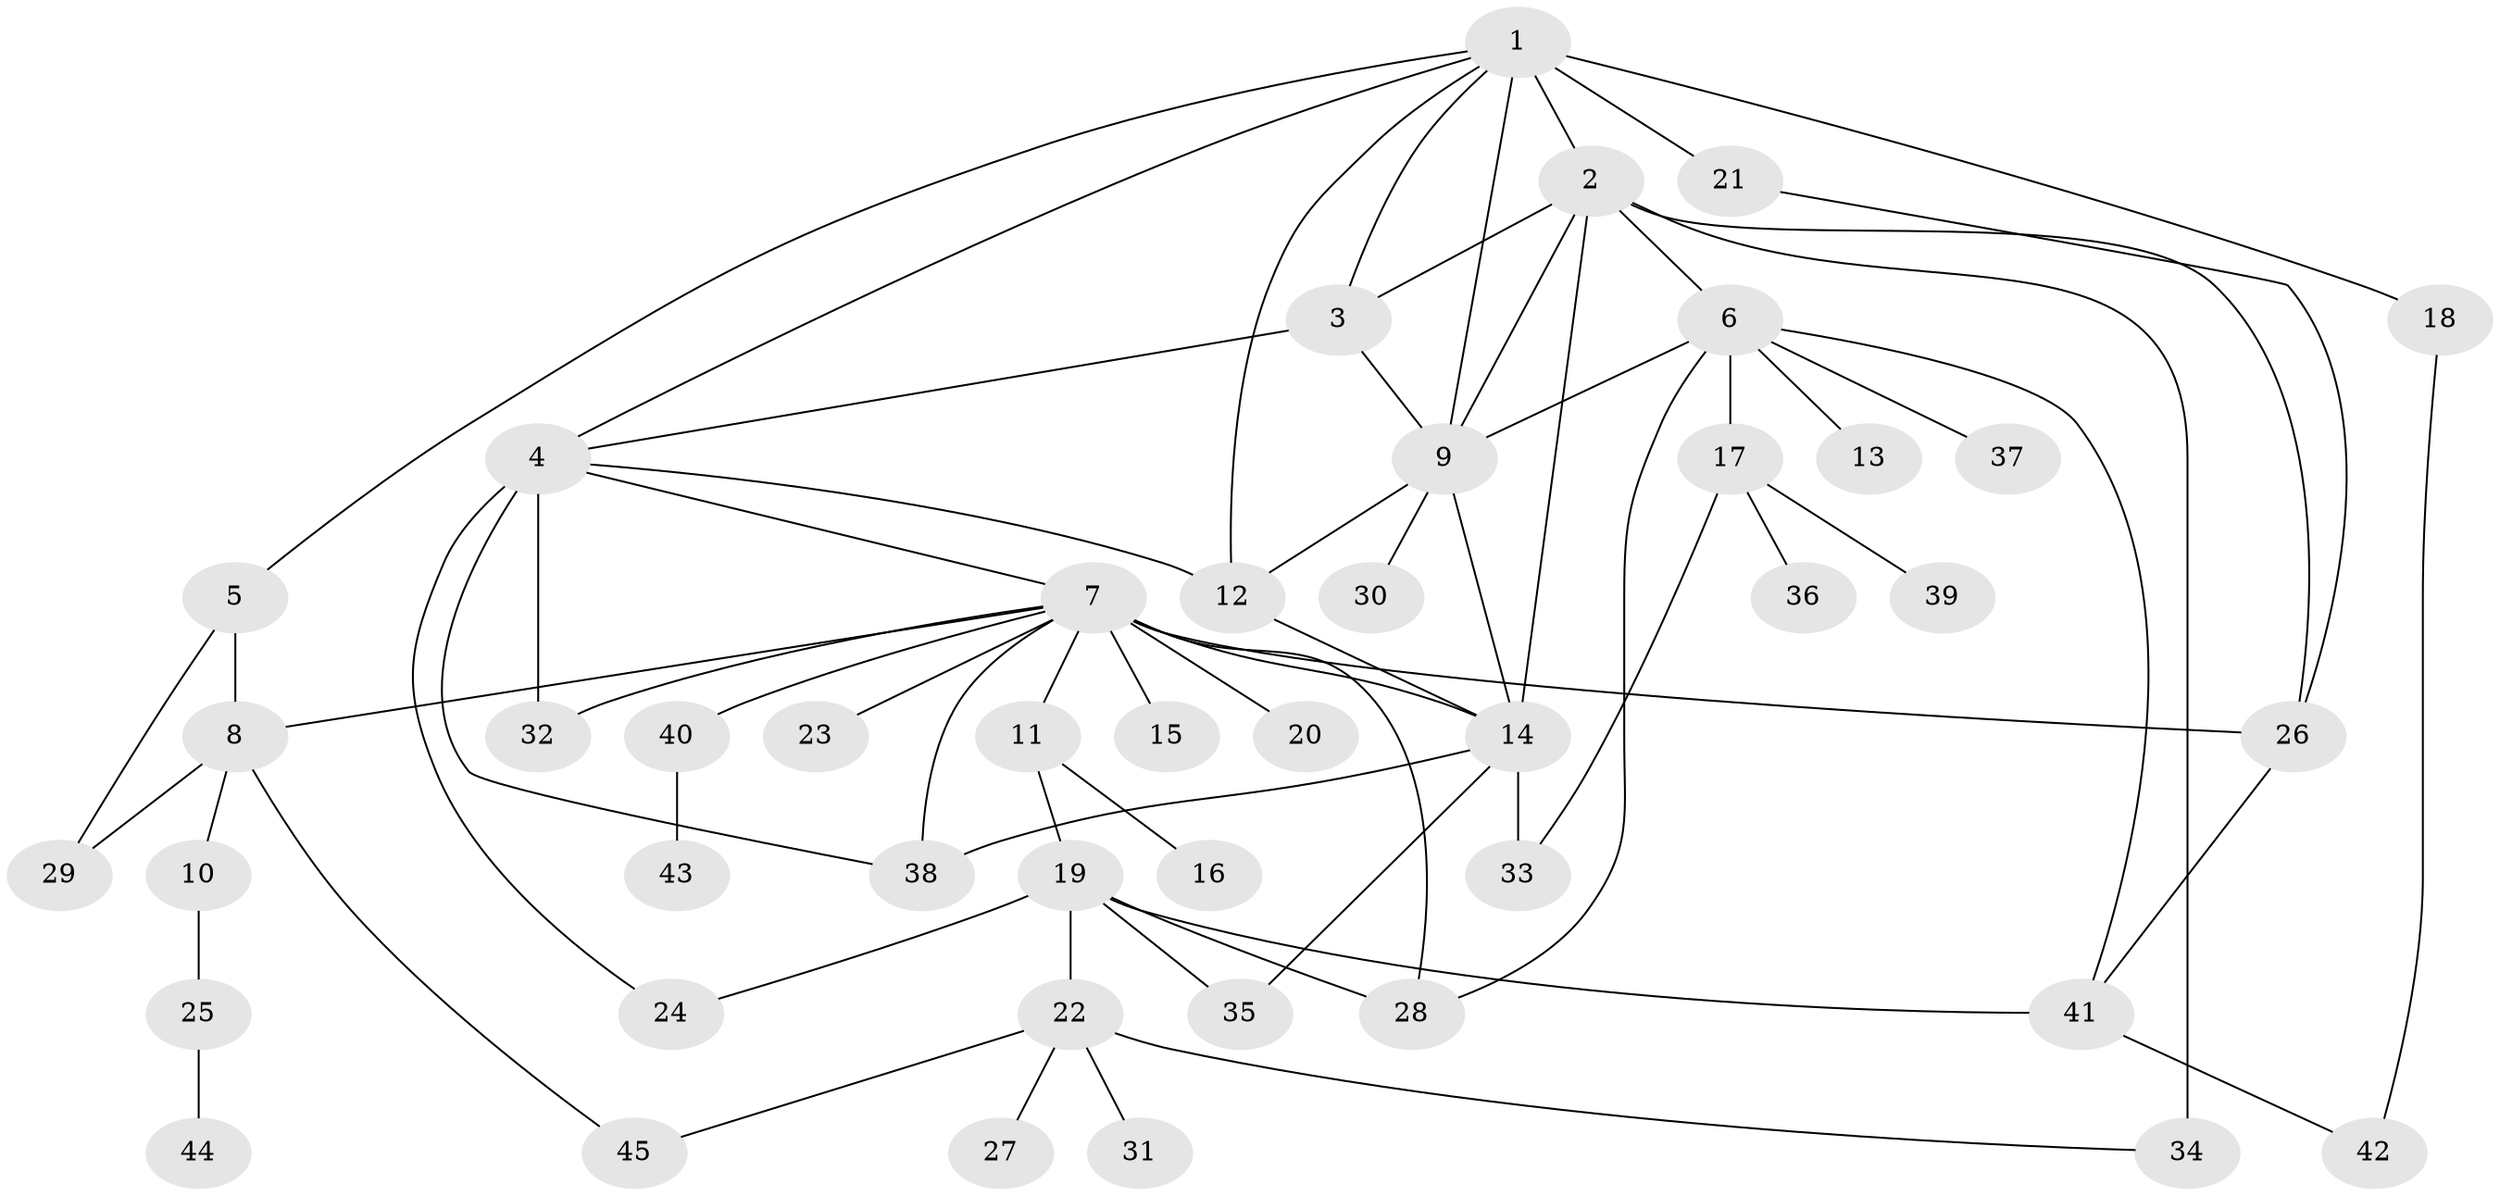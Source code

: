// original degree distribution, {11: 0.011494252873563218, 10: 0.022988505747126436, 3: 0.14942528735632185, 9: 0.011494252873563218, 4: 0.04597701149425287, 8: 0.022988505747126436, 17: 0.011494252873563218, 6: 0.022988505747126436, 2: 0.19540229885057472, 1: 0.47126436781609193, 5: 0.011494252873563218, 7: 0.022988505747126436}
// Generated by graph-tools (version 1.1) at 2025/43/03/06/25 01:43:19]
// undirected, 45 vertices, 71 edges
graph export_dot {
graph [start="1"]
  node [color=gray90,style=filled];
  1;
  2;
  3;
  4;
  5;
  6;
  7;
  8;
  9;
  10;
  11;
  12;
  13;
  14;
  15;
  16;
  17;
  18;
  19;
  20;
  21;
  22;
  23;
  24;
  25;
  26;
  27;
  28;
  29;
  30;
  31;
  32;
  33;
  34;
  35;
  36;
  37;
  38;
  39;
  40;
  41;
  42;
  43;
  44;
  45;
  1 -- 2 [weight=1.0];
  1 -- 3 [weight=1.0];
  1 -- 4 [weight=1.0];
  1 -- 5 [weight=1.0];
  1 -- 9 [weight=1.0];
  1 -- 12 [weight=1.0];
  1 -- 18 [weight=1.0];
  1 -- 21 [weight=3.0];
  2 -- 3 [weight=1.0];
  2 -- 6 [weight=1.0];
  2 -- 9 [weight=1.0];
  2 -- 14 [weight=1.0];
  2 -- 26 [weight=1.0];
  2 -- 34 [weight=3.0];
  3 -- 4 [weight=1.0];
  3 -- 9 [weight=1.0];
  4 -- 7 [weight=1.0];
  4 -- 12 [weight=1.0];
  4 -- 24 [weight=1.0];
  4 -- 32 [weight=3.0];
  4 -- 38 [weight=1.0];
  5 -- 8 [weight=1.0];
  5 -- 29 [weight=1.0];
  6 -- 9 [weight=1.0];
  6 -- 13 [weight=1.0];
  6 -- 17 [weight=1.0];
  6 -- 28 [weight=1.0];
  6 -- 37 [weight=1.0];
  6 -- 41 [weight=1.0];
  7 -- 8 [weight=1.0];
  7 -- 11 [weight=1.0];
  7 -- 14 [weight=3.0];
  7 -- 15 [weight=1.0];
  7 -- 20 [weight=1.0];
  7 -- 23 [weight=1.0];
  7 -- 26 [weight=1.0];
  7 -- 28 [weight=2.0];
  7 -- 32 [weight=1.0];
  7 -- 38 [weight=1.0];
  7 -- 40 [weight=1.0];
  8 -- 10 [weight=1.0];
  8 -- 29 [weight=1.0];
  8 -- 45 [weight=1.0];
  9 -- 12 [weight=1.0];
  9 -- 14 [weight=1.0];
  9 -- 30 [weight=1.0];
  10 -- 25 [weight=1.0];
  11 -- 16 [weight=1.0];
  11 -- 19 [weight=1.0];
  12 -- 14 [weight=6.0];
  14 -- 33 [weight=1.0];
  14 -- 35 [weight=1.0];
  14 -- 38 [weight=1.0];
  17 -- 33 [weight=1.0];
  17 -- 36 [weight=1.0];
  17 -- 39 [weight=1.0];
  18 -- 42 [weight=1.0];
  19 -- 22 [weight=1.0];
  19 -- 24 [weight=1.0];
  19 -- 28 [weight=1.0];
  19 -- 35 [weight=1.0];
  19 -- 41 [weight=1.0];
  21 -- 26 [weight=1.0];
  22 -- 27 [weight=1.0];
  22 -- 31 [weight=1.0];
  22 -- 34 [weight=1.0];
  22 -- 45 [weight=1.0];
  25 -- 44 [weight=1.0];
  26 -- 41 [weight=2.0];
  40 -- 43 [weight=1.0];
  41 -- 42 [weight=1.0];
}

